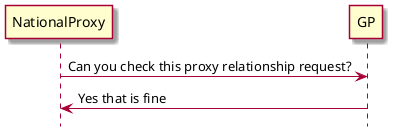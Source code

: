 @startuml

skin rose
hide footbox

NationalProxy -> GP: Can you check this proxy relationship request?
GP -> NationalProxy: Yes that is fine

@enduml

